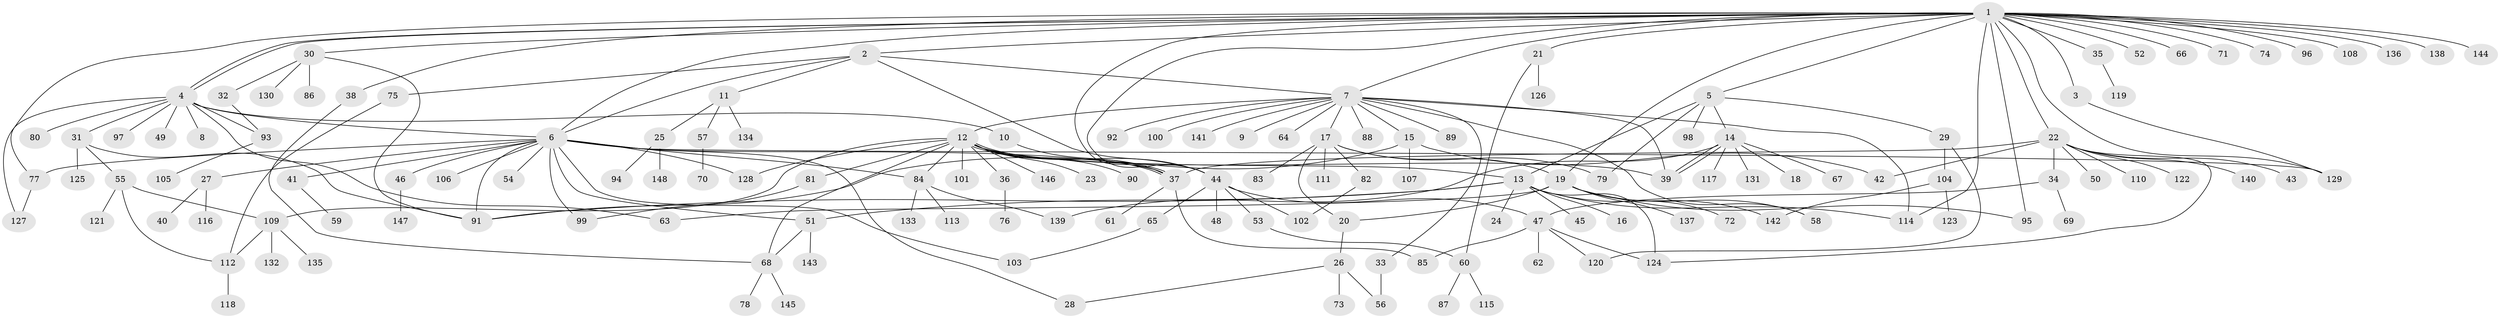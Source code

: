 // Generated by graph-tools (version 1.1) at 2025/49/03/09/25 03:49:49]
// undirected, 148 vertices, 201 edges
graph export_dot {
graph [start="1"]
  node [color=gray90,style=filled];
  1;
  2;
  3;
  4;
  5;
  6;
  7;
  8;
  9;
  10;
  11;
  12;
  13;
  14;
  15;
  16;
  17;
  18;
  19;
  20;
  21;
  22;
  23;
  24;
  25;
  26;
  27;
  28;
  29;
  30;
  31;
  32;
  33;
  34;
  35;
  36;
  37;
  38;
  39;
  40;
  41;
  42;
  43;
  44;
  45;
  46;
  47;
  48;
  49;
  50;
  51;
  52;
  53;
  54;
  55;
  56;
  57;
  58;
  59;
  60;
  61;
  62;
  63;
  64;
  65;
  66;
  67;
  68;
  69;
  70;
  71;
  72;
  73;
  74;
  75;
  76;
  77;
  78;
  79;
  80;
  81;
  82;
  83;
  84;
  85;
  86;
  87;
  88;
  89;
  90;
  91;
  92;
  93;
  94;
  95;
  96;
  97;
  98;
  99;
  100;
  101;
  102;
  103;
  104;
  105;
  106;
  107;
  108;
  109;
  110;
  111;
  112;
  113;
  114;
  115;
  116;
  117;
  118;
  119;
  120;
  121;
  122;
  123;
  124;
  125;
  126;
  127;
  128;
  129;
  130;
  131;
  132;
  133;
  134;
  135;
  136;
  137;
  138;
  139;
  140;
  141;
  142;
  143;
  144;
  145;
  146;
  147;
  148;
  1 -- 2;
  1 -- 3;
  1 -- 4;
  1 -- 4;
  1 -- 5;
  1 -- 6;
  1 -- 7;
  1 -- 19;
  1 -- 21;
  1 -- 22;
  1 -- 30;
  1 -- 35;
  1 -- 37;
  1 -- 38;
  1 -- 44;
  1 -- 52;
  1 -- 66;
  1 -- 71;
  1 -- 74;
  1 -- 77;
  1 -- 95;
  1 -- 96;
  1 -- 108;
  1 -- 114;
  1 -- 129;
  1 -- 136;
  1 -- 138;
  1 -- 144;
  2 -- 6;
  2 -- 7;
  2 -- 11;
  2 -- 44;
  2 -- 75;
  3 -- 129;
  4 -- 6;
  4 -- 8;
  4 -- 10;
  4 -- 31;
  4 -- 49;
  4 -- 63;
  4 -- 80;
  4 -- 93;
  4 -- 97;
  4 -- 127;
  5 -- 13;
  5 -- 14;
  5 -- 29;
  5 -- 79;
  5 -- 98;
  6 -- 27;
  6 -- 28;
  6 -- 37;
  6 -- 41;
  6 -- 46;
  6 -- 51;
  6 -- 54;
  6 -- 77;
  6 -- 84;
  6 -- 91;
  6 -- 99;
  6 -- 103;
  6 -- 106;
  6 -- 128;
  6 -- 129;
  7 -- 9;
  7 -- 12;
  7 -- 15;
  7 -- 17;
  7 -- 33;
  7 -- 39;
  7 -- 58;
  7 -- 64;
  7 -- 88;
  7 -- 89;
  7 -- 92;
  7 -- 100;
  7 -- 114;
  7 -- 141;
  10 -- 37;
  11 -- 25;
  11 -- 57;
  11 -- 134;
  12 -- 13;
  12 -- 23;
  12 -- 36;
  12 -- 37;
  12 -- 37;
  12 -- 39;
  12 -- 44;
  12 -- 68;
  12 -- 81;
  12 -- 84;
  12 -- 90;
  12 -- 101;
  12 -- 109;
  12 -- 128;
  12 -- 146;
  13 -- 16;
  13 -- 24;
  13 -- 45;
  13 -- 51;
  13 -- 91;
  13 -- 114;
  13 -- 124;
  13 -- 142;
  14 -- 18;
  14 -- 39;
  14 -- 39;
  14 -- 67;
  14 -- 117;
  14 -- 131;
  14 -- 139;
  15 -- 42;
  15 -- 91;
  15 -- 107;
  17 -- 19;
  17 -- 20;
  17 -- 79;
  17 -- 82;
  17 -- 83;
  17 -- 111;
  19 -- 20;
  19 -- 58;
  19 -- 63;
  19 -- 72;
  19 -- 95;
  19 -- 137;
  20 -- 26;
  21 -- 60;
  21 -- 126;
  22 -- 34;
  22 -- 37;
  22 -- 42;
  22 -- 43;
  22 -- 50;
  22 -- 110;
  22 -- 122;
  22 -- 124;
  22 -- 140;
  25 -- 94;
  25 -- 148;
  26 -- 28;
  26 -- 56;
  26 -- 73;
  27 -- 40;
  27 -- 116;
  29 -- 104;
  29 -- 120;
  30 -- 32;
  30 -- 86;
  30 -- 91;
  30 -- 130;
  31 -- 55;
  31 -- 91;
  31 -- 125;
  32 -- 93;
  33 -- 56;
  34 -- 47;
  34 -- 69;
  35 -- 119;
  36 -- 76;
  37 -- 61;
  37 -- 85;
  38 -- 68;
  41 -- 59;
  44 -- 47;
  44 -- 48;
  44 -- 53;
  44 -- 65;
  44 -- 102;
  46 -- 147;
  47 -- 62;
  47 -- 85;
  47 -- 120;
  47 -- 124;
  51 -- 68;
  51 -- 143;
  53 -- 60;
  55 -- 109;
  55 -- 112;
  55 -- 121;
  57 -- 70;
  60 -- 87;
  60 -- 115;
  65 -- 103;
  68 -- 78;
  68 -- 145;
  75 -- 112;
  77 -- 127;
  81 -- 99;
  82 -- 102;
  84 -- 113;
  84 -- 133;
  84 -- 139;
  93 -- 105;
  104 -- 123;
  104 -- 142;
  109 -- 112;
  109 -- 132;
  109 -- 135;
  112 -- 118;
}

